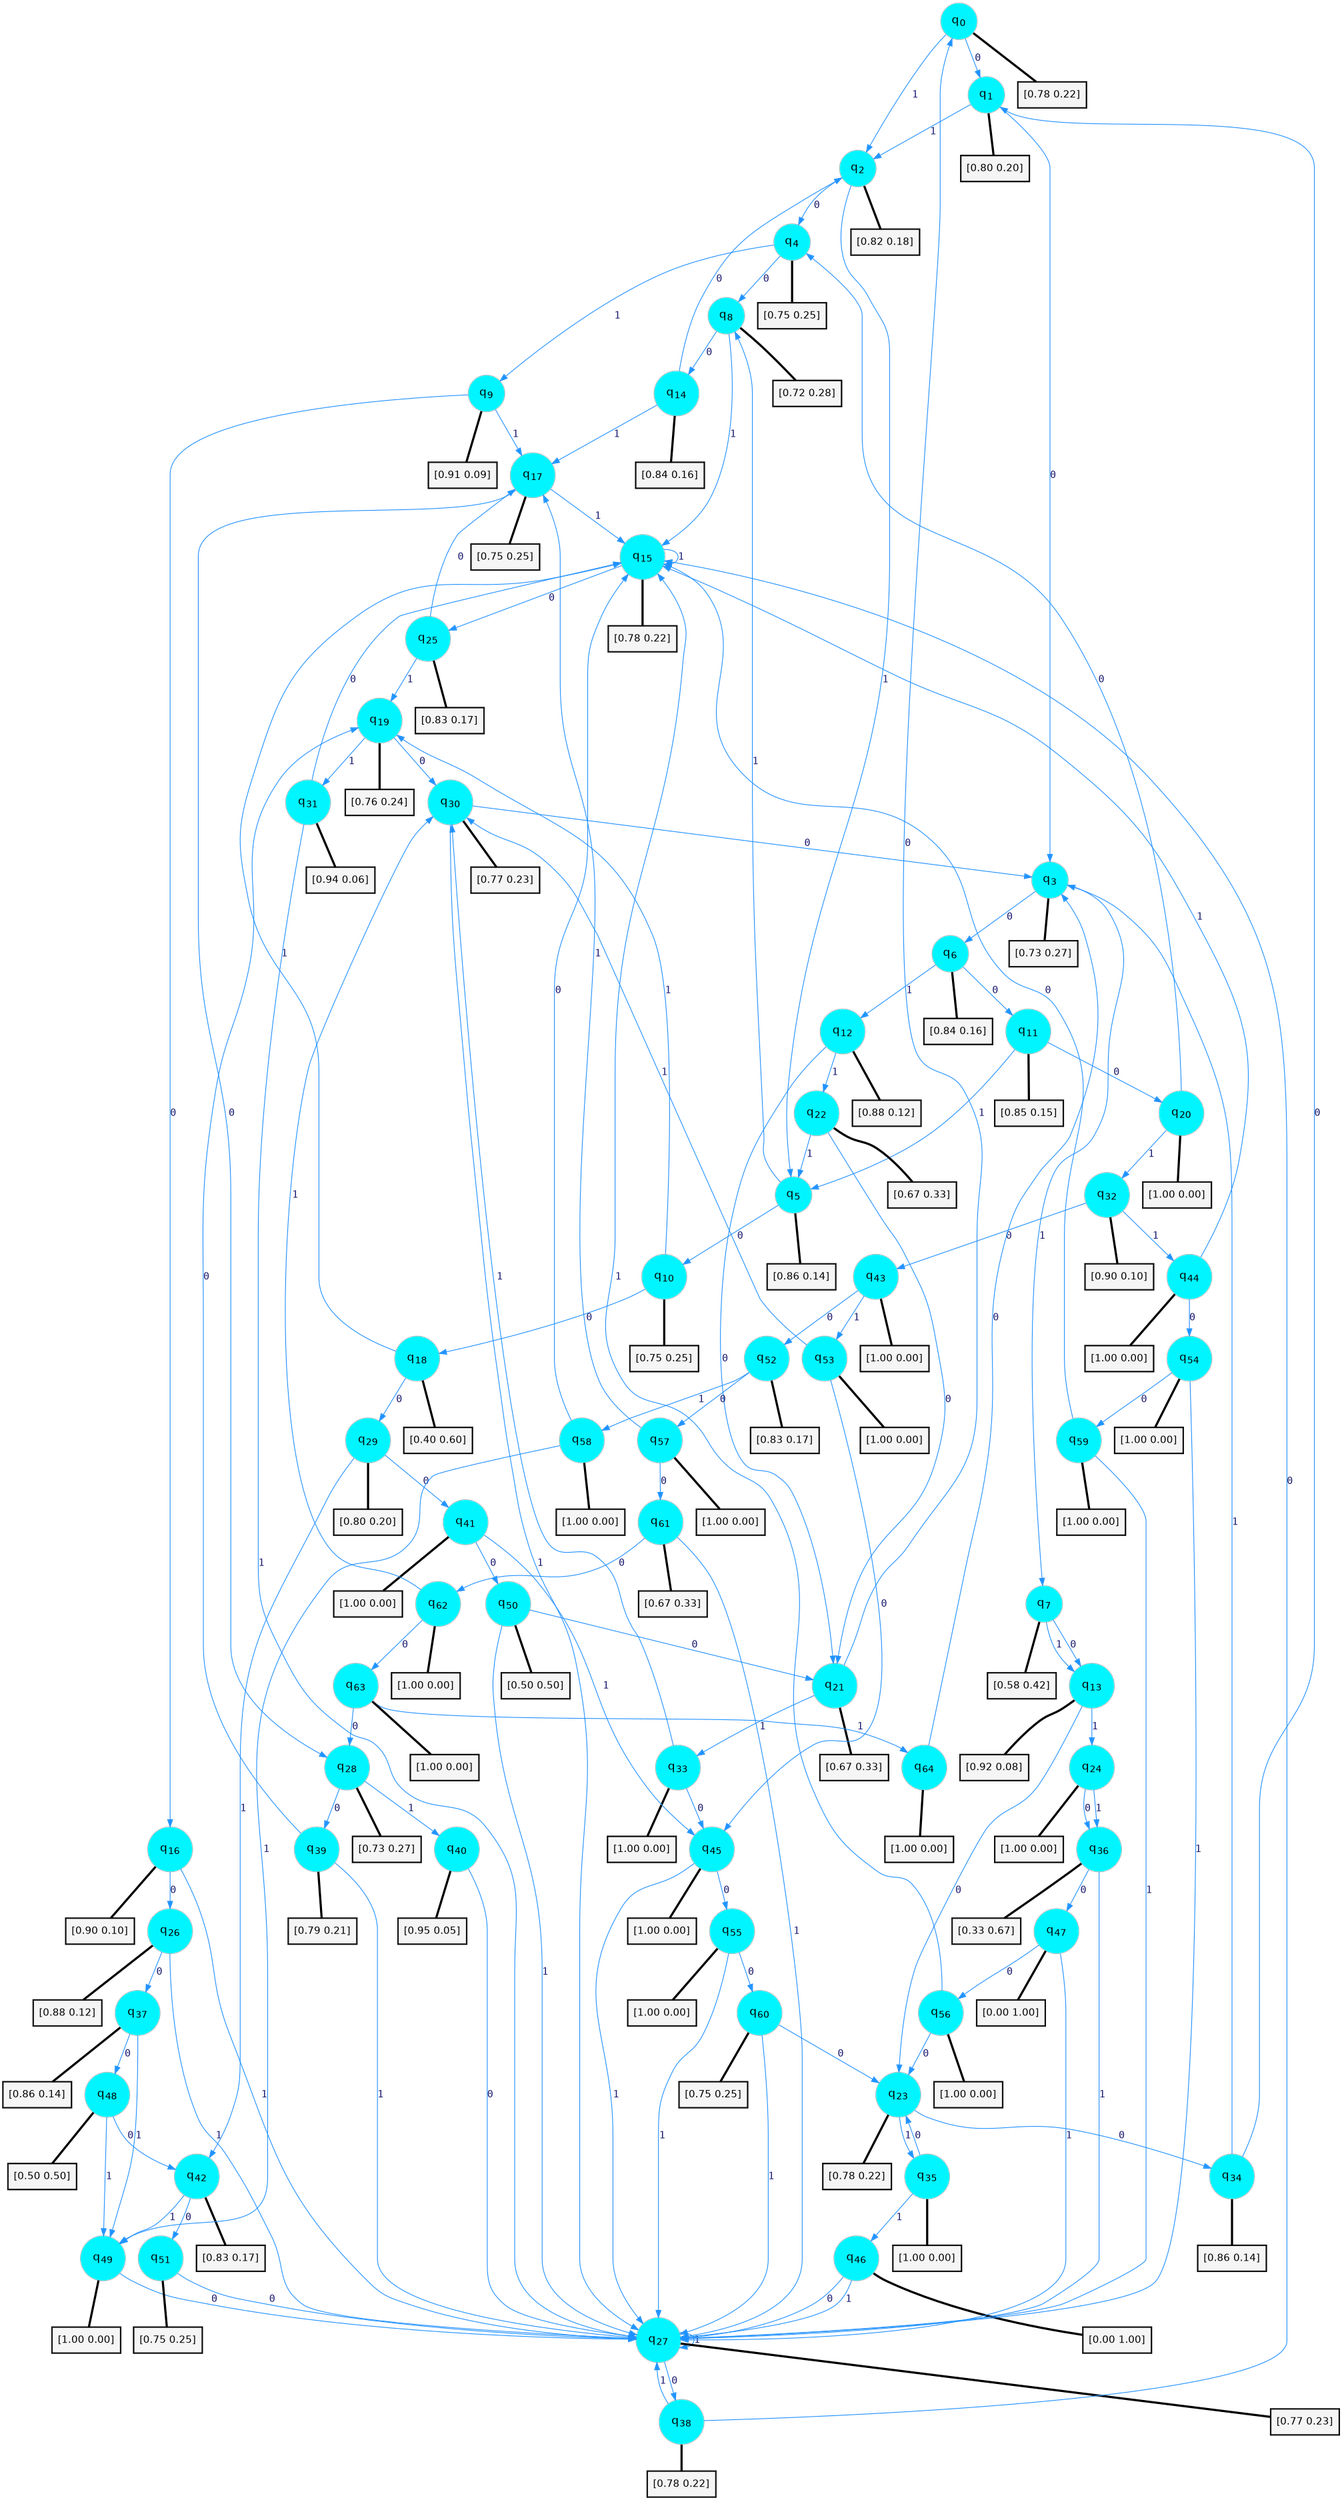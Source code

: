 digraph G {
graph [
bgcolor=transparent, dpi=300, rankdir=TD, size="40,25"];
node [
color=gray, fillcolor=turquoise1, fontcolor=black, fontname=Helvetica, fontsize=16, fontweight=bold, shape=circle, style=filled];
edge [
arrowsize=1, color=dodgerblue1, fontcolor=midnightblue, fontname=courier, fontweight=bold, penwidth=1, style=solid, weight=20];
0[label=<q<SUB>0</SUB>>];
1[label=<q<SUB>1</SUB>>];
2[label=<q<SUB>2</SUB>>];
3[label=<q<SUB>3</SUB>>];
4[label=<q<SUB>4</SUB>>];
5[label=<q<SUB>5</SUB>>];
6[label=<q<SUB>6</SUB>>];
7[label=<q<SUB>7</SUB>>];
8[label=<q<SUB>8</SUB>>];
9[label=<q<SUB>9</SUB>>];
10[label=<q<SUB>10</SUB>>];
11[label=<q<SUB>11</SUB>>];
12[label=<q<SUB>12</SUB>>];
13[label=<q<SUB>13</SUB>>];
14[label=<q<SUB>14</SUB>>];
15[label=<q<SUB>15</SUB>>];
16[label=<q<SUB>16</SUB>>];
17[label=<q<SUB>17</SUB>>];
18[label=<q<SUB>18</SUB>>];
19[label=<q<SUB>19</SUB>>];
20[label=<q<SUB>20</SUB>>];
21[label=<q<SUB>21</SUB>>];
22[label=<q<SUB>22</SUB>>];
23[label=<q<SUB>23</SUB>>];
24[label=<q<SUB>24</SUB>>];
25[label=<q<SUB>25</SUB>>];
26[label=<q<SUB>26</SUB>>];
27[label=<q<SUB>27</SUB>>];
28[label=<q<SUB>28</SUB>>];
29[label=<q<SUB>29</SUB>>];
30[label=<q<SUB>30</SUB>>];
31[label=<q<SUB>31</SUB>>];
32[label=<q<SUB>32</SUB>>];
33[label=<q<SUB>33</SUB>>];
34[label=<q<SUB>34</SUB>>];
35[label=<q<SUB>35</SUB>>];
36[label=<q<SUB>36</SUB>>];
37[label=<q<SUB>37</SUB>>];
38[label=<q<SUB>38</SUB>>];
39[label=<q<SUB>39</SUB>>];
40[label=<q<SUB>40</SUB>>];
41[label=<q<SUB>41</SUB>>];
42[label=<q<SUB>42</SUB>>];
43[label=<q<SUB>43</SUB>>];
44[label=<q<SUB>44</SUB>>];
45[label=<q<SUB>45</SUB>>];
46[label=<q<SUB>46</SUB>>];
47[label=<q<SUB>47</SUB>>];
48[label=<q<SUB>48</SUB>>];
49[label=<q<SUB>49</SUB>>];
50[label=<q<SUB>50</SUB>>];
51[label=<q<SUB>51</SUB>>];
52[label=<q<SUB>52</SUB>>];
53[label=<q<SUB>53</SUB>>];
54[label=<q<SUB>54</SUB>>];
55[label=<q<SUB>55</SUB>>];
56[label=<q<SUB>56</SUB>>];
57[label=<q<SUB>57</SUB>>];
58[label=<q<SUB>58</SUB>>];
59[label=<q<SUB>59</SUB>>];
60[label=<q<SUB>60</SUB>>];
61[label=<q<SUB>61</SUB>>];
62[label=<q<SUB>62</SUB>>];
63[label=<q<SUB>63</SUB>>];
64[label=<q<SUB>64</SUB>>];
65[label="[0.78 0.22]", shape=box,fontcolor=black, fontname=Helvetica, fontsize=14, penwidth=2, fillcolor=whitesmoke,color=black];
66[label="[0.80 0.20]", shape=box,fontcolor=black, fontname=Helvetica, fontsize=14, penwidth=2, fillcolor=whitesmoke,color=black];
67[label="[0.82 0.18]", shape=box,fontcolor=black, fontname=Helvetica, fontsize=14, penwidth=2, fillcolor=whitesmoke,color=black];
68[label="[0.73 0.27]", shape=box,fontcolor=black, fontname=Helvetica, fontsize=14, penwidth=2, fillcolor=whitesmoke,color=black];
69[label="[0.75 0.25]", shape=box,fontcolor=black, fontname=Helvetica, fontsize=14, penwidth=2, fillcolor=whitesmoke,color=black];
70[label="[0.86 0.14]", shape=box,fontcolor=black, fontname=Helvetica, fontsize=14, penwidth=2, fillcolor=whitesmoke,color=black];
71[label="[0.84 0.16]", shape=box,fontcolor=black, fontname=Helvetica, fontsize=14, penwidth=2, fillcolor=whitesmoke,color=black];
72[label="[0.58 0.42]", shape=box,fontcolor=black, fontname=Helvetica, fontsize=14, penwidth=2, fillcolor=whitesmoke,color=black];
73[label="[0.72 0.28]", shape=box,fontcolor=black, fontname=Helvetica, fontsize=14, penwidth=2, fillcolor=whitesmoke,color=black];
74[label="[0.91 0.09]", shape=box,fontcolor=black, fontname=Helvetica, fontsize=14, penwidth=2, fillcolor=whitesmoke,color=black];
75[label="[0.75 0.25]", shape=box,fontcolor=black, fontname=Helvetica, fontsize=14, penwidth=2, fillcolor=whitesmoke,color=black];
76[label="[0.85 0.15]", shape=box,fontcolor=black, fontname=Helvetica, fontsize=14, penwidth=2, fillcolor=whitesmoke,color=black];
77[label="[0.88 0.12]", shape=box,fontcolor=black, fontname=Helvetica, fontsize=14, penwidth=2, fillcolor=whitesmoke,color=black];
78[label="[0.92 0.08]", shape=box,fontcolor=black, fontname=Helvetica, fontsize=14, penwidth=2, fillcolor=whitesmoke,color=black];
79[label="[0.84 0.16]", shape=box,fontcolor=black, fontname=Helvetica, fontsize=14, penwidth=2, fillcolor=whitesmoke,color=black];
80[label="[0.78 0.22]", shape=box,fontcolor=black, fontname=Helvetica, fontsize=14, penwidth=2, fillcolor=whitesmoke,color=black];
81[label="[0.90 0.10]", shape=box,fontcolor=black, fontname=Helvetica, fontsize=14, penwidth=2, fillcolor=whitesmoke,color=black];
82[label="[0.75 0.25]", shape=box,fontcolor=black, fontname=Helvetica, fontsize=14, penwidth=2, fillcolor=whitesmoke,color=black];
83[label="[0.40 0.60]", shape=box,fontcolor=black, fontname=Helvetica, fontsize=14, penwidth=2, fillcolor=whitesmoke,color=black];
84[label="[0.76 0.24]", shape=box,fontcolor=black, fontname=Helvetica, fontsize=14, penwidth=2, fillcolor=whitesmoke,color=black];
85[label="[1.00 0.00]", shape=box,fontcolor=black, fontname=Helvetica, fontsize=14, penwidth=2, fillcolor=whitesmoke,color=black];
86[label="[0.67 0.33]", shape=box,fontcolor=black, fontname=Helvetica, fontsize=14, penwidth=2, fillcolor=whitesmoke,color=black];
87[label="[0.67 0.33]", shape=box,fontcolor=black, fontname=Helvetica, fontsize=14, penwidth=2, fillcolor=whitesmoke,color=black];
88[label="[0.78 0.22]", shape=box,fontcolor=black, fontname=Helvetica, fontsize=14, penwidth=2, fillcolor=whitesmoke,color=black];
89[label="[1.00 0.00]", shape=box,fontcolor=black, fontname=Helvetica, fontsize=14, penwidth=2, fillcolor=whitesmoke,color=black];
90[label="[0.83 0.17]", shape=box,fontcolor=black, fontname=Helvetica, fontsize=14, penwidth=2, fillcolor=whitesmoke,color=black];
91[label="[0.88 0.12]", shape=box,fontcolor=black, fontname=Helvetica, fontsize=14, penwidth=2, fillcolor=whitesmoke,color=black];
92[label="[0.77 0.23]", shape=box,fontcolor=black, fontname=Helvetica, fontsize=14, penwidth=2, fillcolor=whitesmoke,color=black];
93[label="[0.73 0.27]", shape=box,fontcolor=black, fontname=Helvetica, fontsize=14, penwidth=2, fillcolor=whitesmoke,color=black];
94[label="[0.80 0.20]", shape=box,fontcolor=black, fontname=Helvetica, fontsize=14, penwidth=2, fillcolor=whitesmoke,color=black];
95[label="[0.77 0.23]", shape=box,fontcolor=black, fontname=Helvetica, fontsize=14, penwidth=2, fillcolor=whitesmoke,color=black];
96[label="[0.94 0.06]", shape=box,fontcolor=black, fontname=Helvetica, fontsize=14, penwidth=2, fillcolor=whitesmoke,color=black];
97[label="[0.90 0.10]", shape=box,fontcolor=black, fontname=Helvetica, fontsize=14, penwidth=2, fillcolor=whitesmoke,color=black];
98[label="[1.00 0.00]", shape=box,fontcolor=black, fontname=Helvetica, fontsize=14, penwidth=2, fillcolor=whitesmoke,color=black];
99[label="[0.86 0.14]", shape=box,fontcolor=black, fontname=Helvetica, fontsize=14, penwidth=2, fillcolor=whitesmoke,color=black];
100[label="[1.00 0.00]", shape=box,fontcolor=black, fontname=Helvetica, fontsize=14, penwidth=2, fillcolor=whitesmoke,color=black];
101[label="[0.33 0.67]", shape=box,fontcolor=black, fontname=Helvetica, fontsize=14, penwidth=2, fillcolor=whitesmoke,color=black];
102[label="[0.86 0.14]", shape=box,fontcolor=black, fontname=Helvetica, fontsize=14, penwidth=2, fillcolor=whitesmoke,color=black];
103[label="[0.78 0.22]", shape=box,fontcolor=black, fontname=Helvetica, fontsize=14, penwidth=2, fillcolor=whitesmoke,color=black];
104[label="[0.79 0.21]", shape=box,fontcolor=black, fontname=Helvetica, fontsize=14, penwidth=2, fillcolor=whitesmoke,color=black];
105[label="[0.95 0.05]", shape=box,fontcolor=black, fontname=Helvetica, fontsize=14, penwidth=2, fillcolor=whitesmoke,color=black];
106[label="[1.00 0.00]", shape=box,fontcolor=black, fontname=Helvetica, fontsize=14, penwidth=2, fillcolor=whitesmoke,color=black];
107[label="[0.83 0.17]", shape=box,fontcolor=black, fontname=Helvetica, fontsize=14, penwidth=2, fillcolor=whitesmoke,color=black];
108[label="[1.00 0.00]", shape=box,fontcolor=black, fontname=Helvetica, fontsize=14, penwidth=2, fillcolor=whitesmoke,color=black];
109[label="[1.00 0.00]", shape=box,fontcolor=black, fontname=Helvetica, fontsize=14, penwidth=2, fillcolor=whitesmoke,color=black];
110[label="[1.00 0.00]", shape=box,fontcolor=black, fontname=Helvetica, fontsize=14, penwidth=2, fillcolor=whitesmoke,color=black];
111[label="[0.00 1.00]", shape=box,fontcolor=black, fontname=Helvetica, fontsize=14, penwidth=2, fillcolor=whitesmoke,color=black];
112[label="[0.00 1.00]", shape=box,fontcolor=black, fontname=Helvetica, fontsize=14, penwidth=2, fillcolor=whitesmoke,color=black];
113[label="[0.50 0.50]", shape=box,fontcolor=black, fontname=Helvetica, fontsize=14, penwidth=2, fillcolor=whitesmoke,color=black];
114[label="[1.00 0.00]", shape=box,fontcolor=black, fontname=Helvetica, fontsize=14, penwidth=2, fillcolor=whitesmoke,color=black];
115[label="[0.50 0.50]", shape=box,fontcolor=black, fontname=Helvetica, fontsize=14, penwidth=2, fillcolor=whitesmoke,color=black];
116[label="[0.75 0.25]", shape=box,fontcolor=black, fontname=Helvetica, fontsize=14, penwidth=2, fillcolor=whitesmoke,color=black];
117[label="[0.83 0.17]", shape=box,fontcolor=black, fontname=Helvetica, fontsize=14, penwidth=2, fillcolor=whitesmoke,color=black];
118[label="[1.00 0.00]", shape=box,fontcolor=black, fontname=Helvetica, fontsize=14, penwidth=2, fillcolor=whitesmoke,color=black];
119[label="[1.00 0.00]", shape=box,fontcolor=black, fontname=Helvetica, fontsize=14, penwidth=2, fillcolor=whitesmoke,color=black];
120[label="[1.00 0.00]", shape=box,fontcolor=black, fontname=Helvetica, fontsize=14, penwidth=2, fillcolor=whitesmoke,color=black];
121[label="[1.00 0.00]", shape=box,fontcolor=black, fontname=Helvetica, fontsize=14, penwidth=2, fillcolor=whitesmoke,color=black];
122[label="[1.00 0.00]", shape=box,fontcolor=black, fontname=Helvetica, fontsize=14, penwidth=2, fillcolor=whitesmoke,color=black];
123[label="[1.00 0.00]", shape=box,fontcolor=black, fontname=Helvetica, fontsize=14, penwidth=2, fillcolor=whitesmoke,color=black];
124[label="[1.00 0.00]", shape=box,fontcolor=black, fontname=Helvetica, fontsize=14, penwidth=2, fillcolor=whitesmoke,color=black];
125[label="[0.75 0.25]", shape=box,fontcolor=black, fontname=Helvetica, fontsize=14, penwidth=2, fillcolor=whitesmoke,color=black];
126[label="[0.67 0.33]", shape=box,fontcolor=black, fontname=Helvetica, fontsize=14, penwidth=2, fillcolor=whitesmoke,color=black];
127[label="[1.00 0.00]", shape=box,fontcolor=black, fontname=Helvetica, fontsize=14, penwidth=2, fillcolor=whitesmoke,color=black];
128[label="[1.00 0.00]", shape=box,fontcolor=black, fontname=Helvetica, fontsize=14, penwidth=2, fillcolor=whitesmoke,color=black];
129[label="[1.00 0.00]", shape=box,fontcolor=black, fontname=Helvetica, fontsize=14, penwidth=2, fillcolor=whitesmoke,color=black];
0->1 [label=0];
0->2 [label=1];
0->65 [arrowhead=none, penwidth=3,color=black];
1->3 [label=0];
1->2 [label=1];
1->66 [arrowhead=none, penwidth=3,color=black];
2->4 [label=0];
2->5 [label=1];
2->67 [arrowhead=none, penwidth=3,color=black];
3->6 [label=0];
3->7 [label=1];
3->68 [arrowhead=none, penwidth=3,color=black];
4->8 [label=0];
4->9 [label=1];
4->69 [arrowhead=none, penwidth=3,color=black];
5->10 [label=0];
5->8 [label=1];
5->70 [arrowhead=none, penwidth=3,color=black];
6->11 [label=0];
6->12 [label=1];
6->71 [arrowhead=none, penwidth=3,color=black];
7->13 [label=0];
7->13 [label=1];
7->72 [arrowhead=none, penwidth=3,color=black];
8->14 [label=0];
8->15 [label=1];
8->73 [arrowhead=none, penwidth=3,color=black];
9->16 [label=0];
9->17 [label=1];
9->74 [arrowhead=none, penwidth=3,color=black];
10->18 [label=0];
10->19 [label=1];
10->75 [arrowhead=none, penwidth=3,color=black];
11->20 [label=0];
11->5 [label=1];
11->76 [arrowhead=none, penwidth=3,color=black];
12->21 [label=0];
12->22 [label=1];
12->77 [arrowhead=none, penwidth=3,color=black];
13->23 [label=0];
13->24 [label=1];
13->78 [arrowhead=none, penwidth=3,color=black];
14->2 [label=0];
14->17 [label=1];
14->79 [arrowhead=none, penwidth=3,color=black];
15->25 [label=0];
15->15 [label=1];
15->80 [arrowhead=none, penwidth=3,color=black];
16->26 [label=0];
16->27 [label=1];
16->81 [arrowhead=none, penwidth=3,color=black];
17->28 [label=0];
17->15 [label=1];
17->82 [arrowhead=none, penwidth=3,color=black];
18->29 [label=0];
18->15 [label=1];
18->83 [arrowhead=none, penwidth=3,color=black];
19->30 [label=0];
19->31 [label=1];
19->84 [arrowhead=none, penwidth=3,color=black];
20->4 [label=0];
20->32 [label=1];
20->85 [arrowhead=none, penwidth=3,color=black];
21->0 [label=0];
21->33 [label=1];
21->86 [arrowhead=none, penwidth=3,color=black];
22->21 [label=0];
22->5 [label=1];
22->87 [arrowhead=none, penwidth=3,color=black];
23->34 [label=0];
23->35 [label=1];
23->88 [arrowhead=none, penwidth=3,color=black];
24->36 [label=0];
24->36 [label=1];
24->89 [arrowhead=none, penwidth=3,color=black];
25->17 [label=0];
25->19 [label=1];
25->90 [arrowhead=none, penwidth=3,color=black];
26->37 [label=0];
26->27 [label=1];
26->91 [arrowhead=none, penwidth=3,color=black];
27->38 [label=0];
27->27 [label=1];
27->92 [arrowhead=none, penwidth=3,color=black];
28->39 [label=0];
28->40 [label=1];
28->93 [arrowhead=none, penwidth=3,color=black];
29->41 [label=0];
29->42 [label=1];
29->94 [arrowhead=none, penwidth=3,color=black];
30->3 [label=0];
30->27 [label=1];
30->95 [arrowhead=none, penwidth=3,color=black];
31->15 [label=0];
31->27 [label=1];
31->96 [arrowhead=none, penwidth=3,color=black];
32->43 [label=0];
32->44 [label=1];
32->97 [arrowhead=none, penwidth=3,color=black];
33->45 [label=0];
33->30 [label=1];
33->98 [arrowhead=none, penwidth=3,color=black];
34->1 [label=0];
34->3 [label=1];
34->99 [arrowhead=none, penwidth=3,color=black];
35->23 [label=0];
35->46 [label=1];
35->100 [arrowhead=none, penwidth=3,color=black];
36->47 [label=0];
36->27 [label=1];
36->101 [arrowhead=none, penwidth=3,color=black];
37->48 [label=0];
37->49 [label=1];
37->102 [arrowhead=none, penwidth=3,color=black];
38->15 [label=0];
38->27 [label=1];
38->103 [arrowhead=none, penwidth=3,color=black];
39->19 [label=0];
39->27 [label=1];
39->104 [arrowhead=none, penwidth=3,color=black];
40->27 [label=0];
40->105 [arrowhead=none, penwidth=3,color=black];
41->50 [label=0];
41->45 [label=1];
41->106 [arrowhead=none, penwidth=3,color=black];
42->51 [label=0];
42->49 [label=1];
42->107 [arrowhead=none, penwidth=3,color=black];
43->52 [label=0];
43->53 [label=1];
43->108 [arrowhead=none, penwidth=3,color=black];
44->54 [label=0];
44->15 [label=1];
44->109 [arrowhead=none, penwidth=3,color=black];
45->55 [label=0];
45->27 [label=1];
45->110 [arrowhead=none, penwidth=3,color=black];
46->27 [label=0];
46->27 [label=1];
46->111 [arrowhead=none, penwidth=3,color=black];
47->56 [label=0];
47->27 [label=1];
47->112 [arrowhead=none, penwidth=3,color=black];
48->42 [label=0];
48->49 [label=1];
48->113 [arrowhead=none, penwidth=3,color=black];
49->27 [label=0];
49->114 [arrowhead=none, penwidth=3,color=black];
50->21 [label=0];
50->27 [label=1];
50->115 [arrowhead=none, penwidth=3,color=black];
51->27 [label=0];
51->116 [arrowhead=none, penwidth=3,color=black];
52->57 [label=0];
52->58 [label=1];
52->117 [arrowhead=none, penwidth=3,color=black];
53->45 [label=0];
53->30 [label=1];
53->118 [arrowhead=none, penwidth=3,color=black];
54->59 [label=0];
54->27 [label=1];
54->119 [arrowhead=none, penwidth=3,color=black];
55->60 [label=0];
55->27 [label=1];
55->120 [arrowhead=none, penwidth=3,color=black];
56->23 [label=0];
56->15 [label=1];
56->121 [arrowhead=none, penwidth=3,color=black];
57->61 [label=0];
57->17 [label=1];
57->122 [arrowhead=none, penwidth=3,color=black];
58->15 [label=0];
58->49 [label=1];
58->123 [arrowhead=none, penwidth=3,color=black];
59->15 [label=0];
59->27 [label=1];
59->124 [arrowhead=none, penwidth=3,color=black];
60->23 [label=0];
60->27 [label=1];
60->125 [arrowhead=none, penwidth=3,color=black];
61->62 [label=0];
61->27 [label=1];
61->126 [arrowhead=none, penwidth=3,color=black];
62->63 [label=0];
62->30 [label=1];
62->127 [arrowhead=none, penwidth=3,color=black];
63->28 [label=0];
63->64 [label=1];
63->128 [arrowhead=none, penwidth=3,color=black];
64->3 [label=0];
64->129 [arrowhead=none, penwidth=3,color=black];
}
